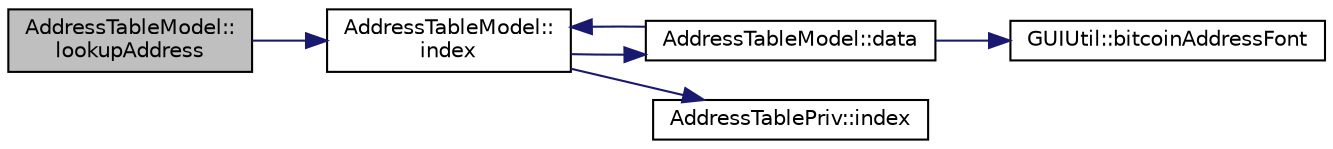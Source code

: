 digraph "AddressTableModel::lookupAddress"
{
  edge [fontname="Helvetica",fontsize="10",labelfontname="Helvetica",labelfontsize="10"];
  node [fontname="Helvetica",fontsize="10",shape=record];
  rankdir="LR";
  Node204 [label="AddressTableModel::\llookupAddress",height=0.2,width=0.4,color="black", fillcolor="grey75", style="filled", fontcolor="black"];
  Node204 -> Node205 [color="midnightblue",fontsize="10",style="solid",fontname="Helvetica"];
  Node205 [label="AddressTableModel::\lindex",height=0.2,width=0.4,color="black", fillcolor="white", style="filled",URL="$class_address_table_model.html#a74e9123471948255f87271c823c82854"];
  Node205 -> Node206 [color="midnightblue",fontsize="10",style="solid",fontname="Helvetica"];
  Node206 [label="AddressTableModel::data",height=0.2,width=0.4,color="black", fillcolor="white", style="filled",URL="$class_address_table_model.html#a79b07007c147962c0119310ebd4931c1"];
  Node206 -> Node205 [color="midnightblue",fontsize="10",style="solid",fontname="Helvetica"];
  Node206 -> Node207 [color="midnightblue",fontsize="10",style="solid",fontname="Helvetica"];
  Node207 [label="GUIUtil::bitcoinAddressFont",height=0.2,width=0.4,color="black", fillcolor="white", style="filled",URL="$namespace_g_u_i_util.html#a6630c77d0f51ac2a1acdc5fe06c75283"];
  Node205 -> Node208 [color="midnightblue",fontsize="10",style="solid",fontname="Helvetica"];
  Node208 [label="AddressTablePriv::index",height=0.2,width=0.4,color="black", fillcolor="white", style="filled",URL="$class_address_table_priv.html#af311eb7d0189a74a508d7ad0f563f307"];
}
